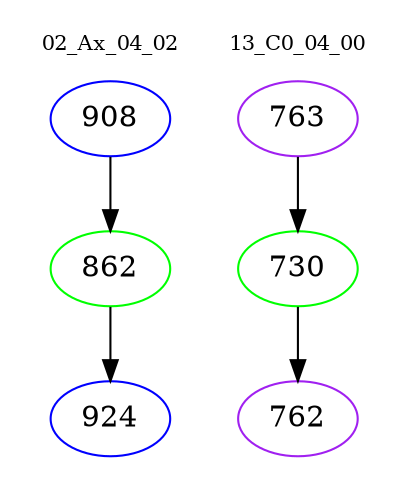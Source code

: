 digraph{
subgraph cluster_0 {
color = white
label = "02_Ax_04_02";
fontsize=10;
T0_908 [label="908", color="blue"]
T0_908 -> T0_862 [color="black"]
T0_862 [label="862", color="green"]
T0_862 -> T0_924 [color="black"]
T0_924 [label="924", color="blue"]
}
subgraph cluster_1 {
color = white
label = "13_C0_04_00";
fontsize=10;
T1_763 [label="763", color="purple"]
T1_763 -> T1_730 [color="black"]
T1_730 [label="730", color="green"]
T1_730 -> T1_762 [color="black"]
T1_762 [label="762", color="purple"]
}
}
